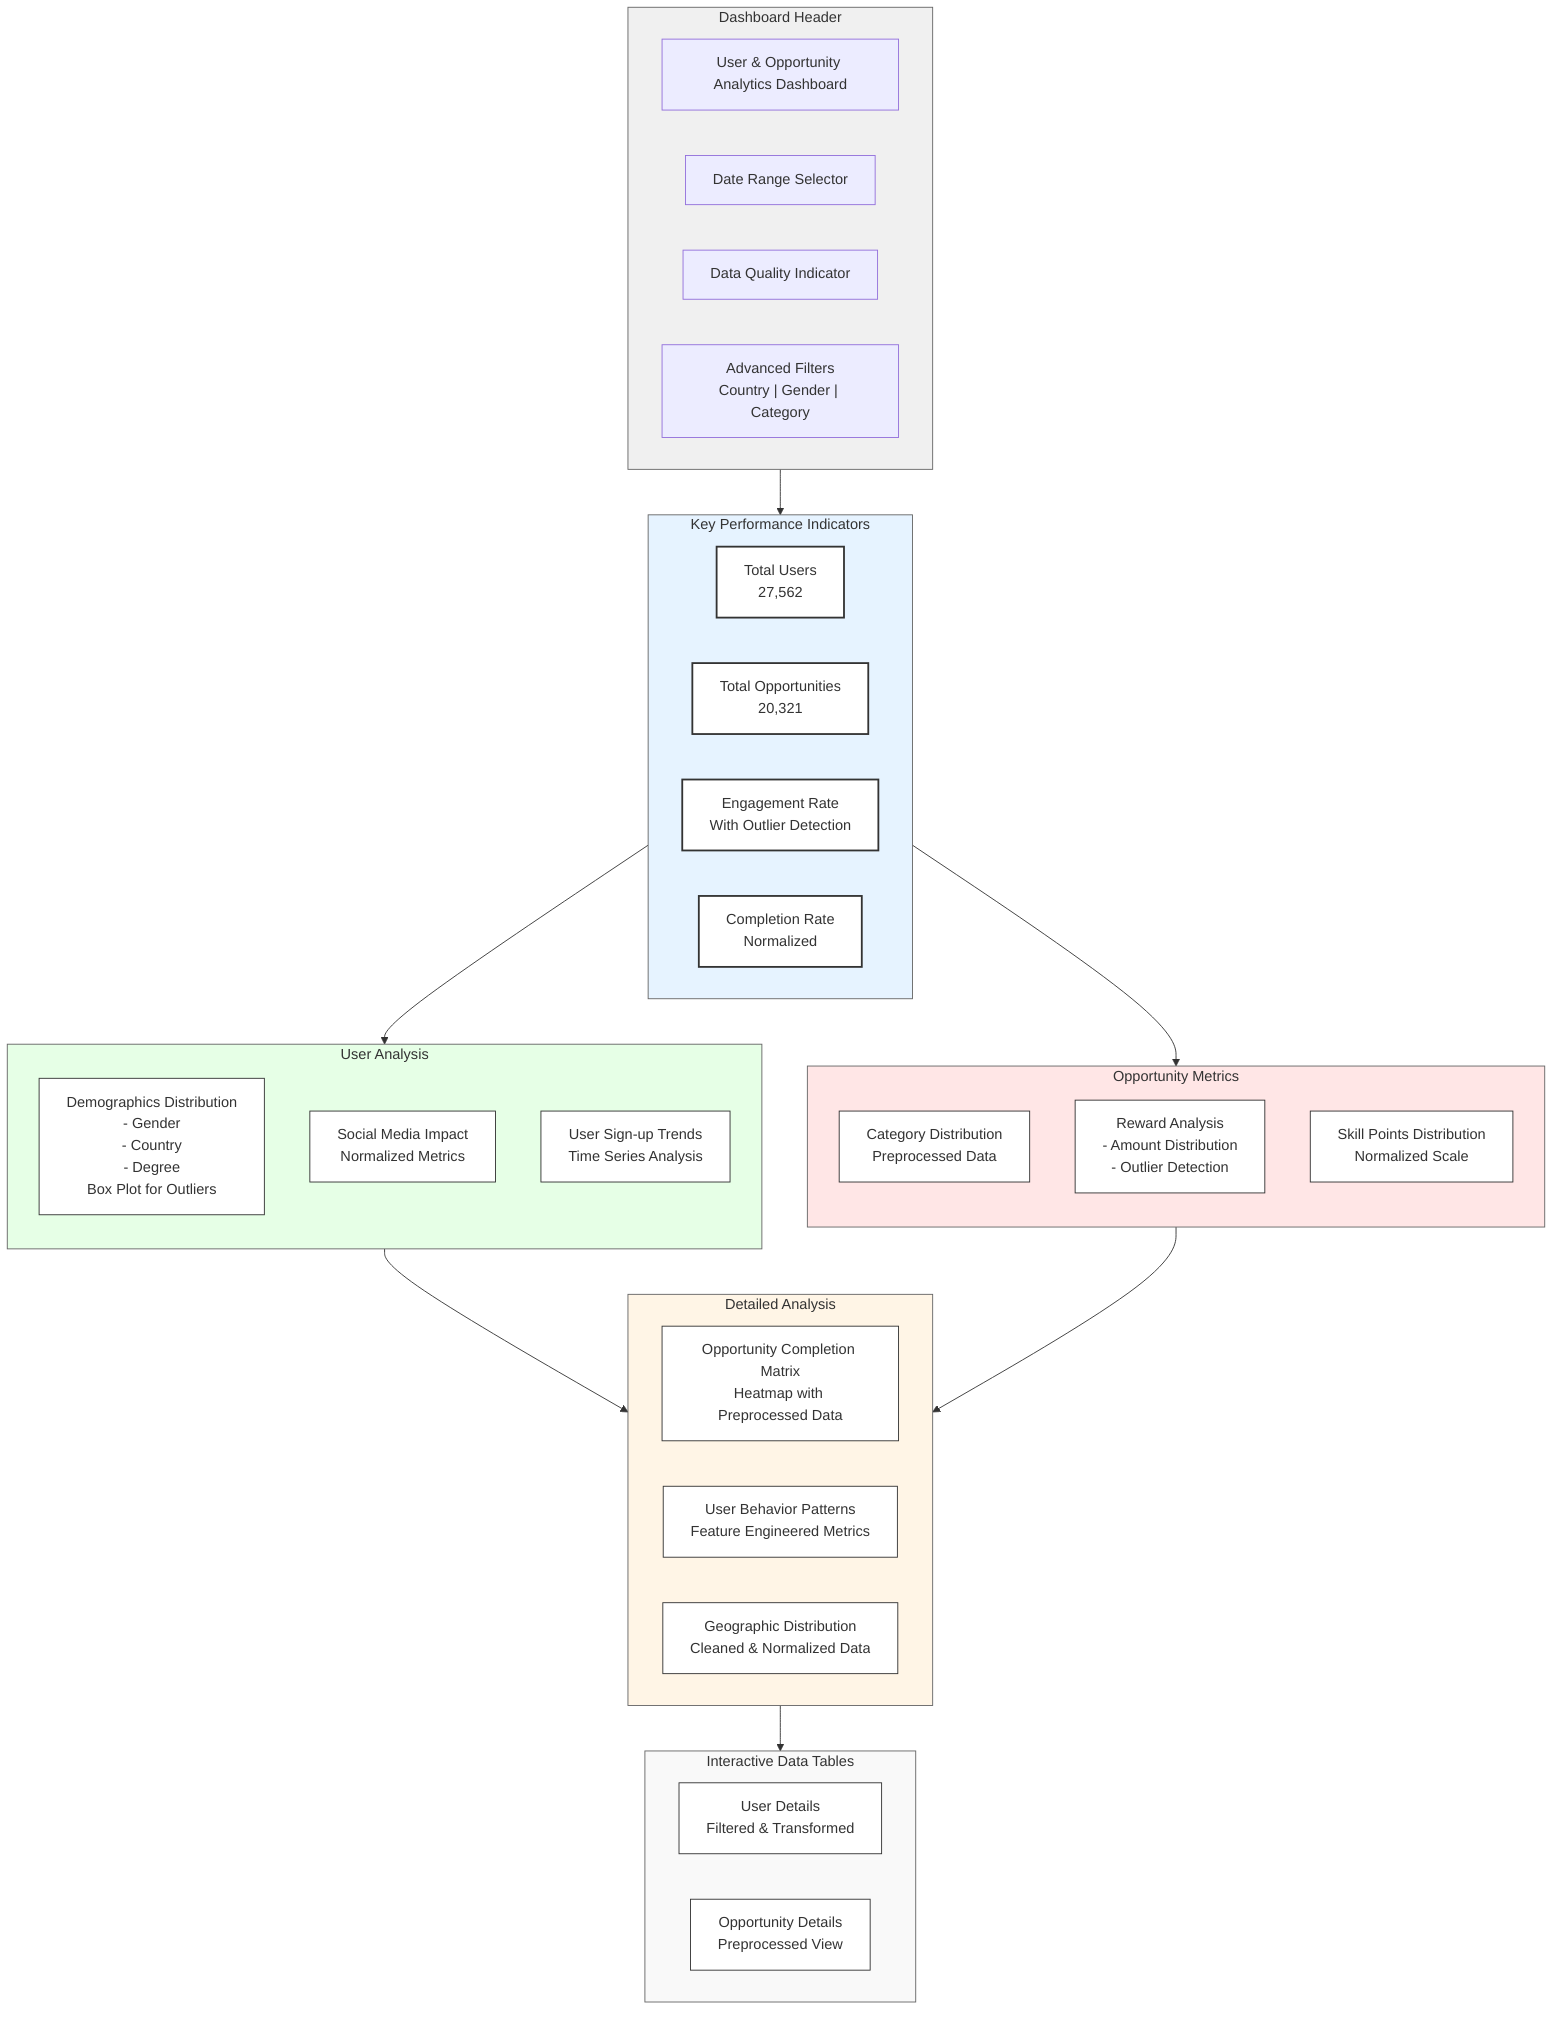 graph TD
    subgraph Header["Dashboard Header"]
        Title["User & Opportunity Analytics Dashboard"]
        direction LR
        DateFilter["Date Range Selector"]
        DataQuality["Data Quality Indicator"]
        Filters["Advanced Filters<br/>Country | Gender | Category"]
    end

    subgraph TopRow["Key Performance Indicators"]
        direction LR
        KPI1["Total Users<br/>27,562"]
        KPI2["Total Opportunities<br/>20,321"]
        KPI3["Engagement Rate<br/>With Outlier Detection"]
        KPI4["Completion Rate<br/>Normalized"]
    end

    subgraph MiddleRowLeft["User Analysis"]
        direction TB
        Demographics["Demographics Distribution<br/>- Gender<br/>- Country<br/>- Degree<br/>Box Plot for Outliers"]
        SocialMedia["Social Media Impact<br/>Normalized Metrics"]
        UserTrend["User Sign-up Trends<br/>Time Series Analysis"]
    end

    subgraph MiddleRowRight["Opportunity Metrics"]
        direction TB
        OppCategories["Category Distribution<br/>Preprocessed Data"]
        RewardAnalysis["Reward Analysis<br/>- Amount Distribution<br/>- Outlier Detection"]
        SkillPoints["Skill Points Distribution<br/>Normalized Scale"]
    end

    subgraph BottomRow["Detailed Analysis"]
        direction LR
        CompletionMatrix["Opportunity Completion Matrix<br/>Heatmap with Preprocessed Data"]
        UserBehavior["User Behavior Patterns<br/>Feature Engineered Metrics"]
        GeographicInsights["Geographic Distribution<br/>Cleaned & Normalized Data"]
    end

    subgraph DataTables["Interactive Data Tables"]
        UserTable["User Details<br/>Filtered & Transformed"]
        OppTable["Opportunity Details<br/>Preprocessed View"]
    end

    Header --> TopRow
    TopRow --> MiddleRowLeft
    TopRow --> MiddleRowRight
    MiddleRowLeft --> BottomRow
    MiddleRowRight --> BottomRow
    BottomRow --> DataTables

    style Header fill:#f0f0f0,stroke:#666
    style TopRow fill:#e6f3ff,stroke:#666
    style MiddleRowLeft fill:#e6ffe6,stroke:#666
    style MiddleRowRight fill:#ffe6e6,stroke:#666
    style BottomRow fill:#fff5e6,stroke:#666
    style DataTables fill:#f9f9f9,stroke:#666

    classDef kpi fill:#fff,stroke:#333,stroke-width:2px
    class KPI1,KPI2,KPI3,KPI4 kpi

    classDef chart fill:#fff,stroke:#333
    class Demographics,SocialMedia,UserTrend,OppCategories,RewardAnalysis,SkillPoints,CompletionMatrix,UserBehavior,GeographicInsights chart

    classDef table fill:#fff,stroke:#333
    class UserTable,OppTable table